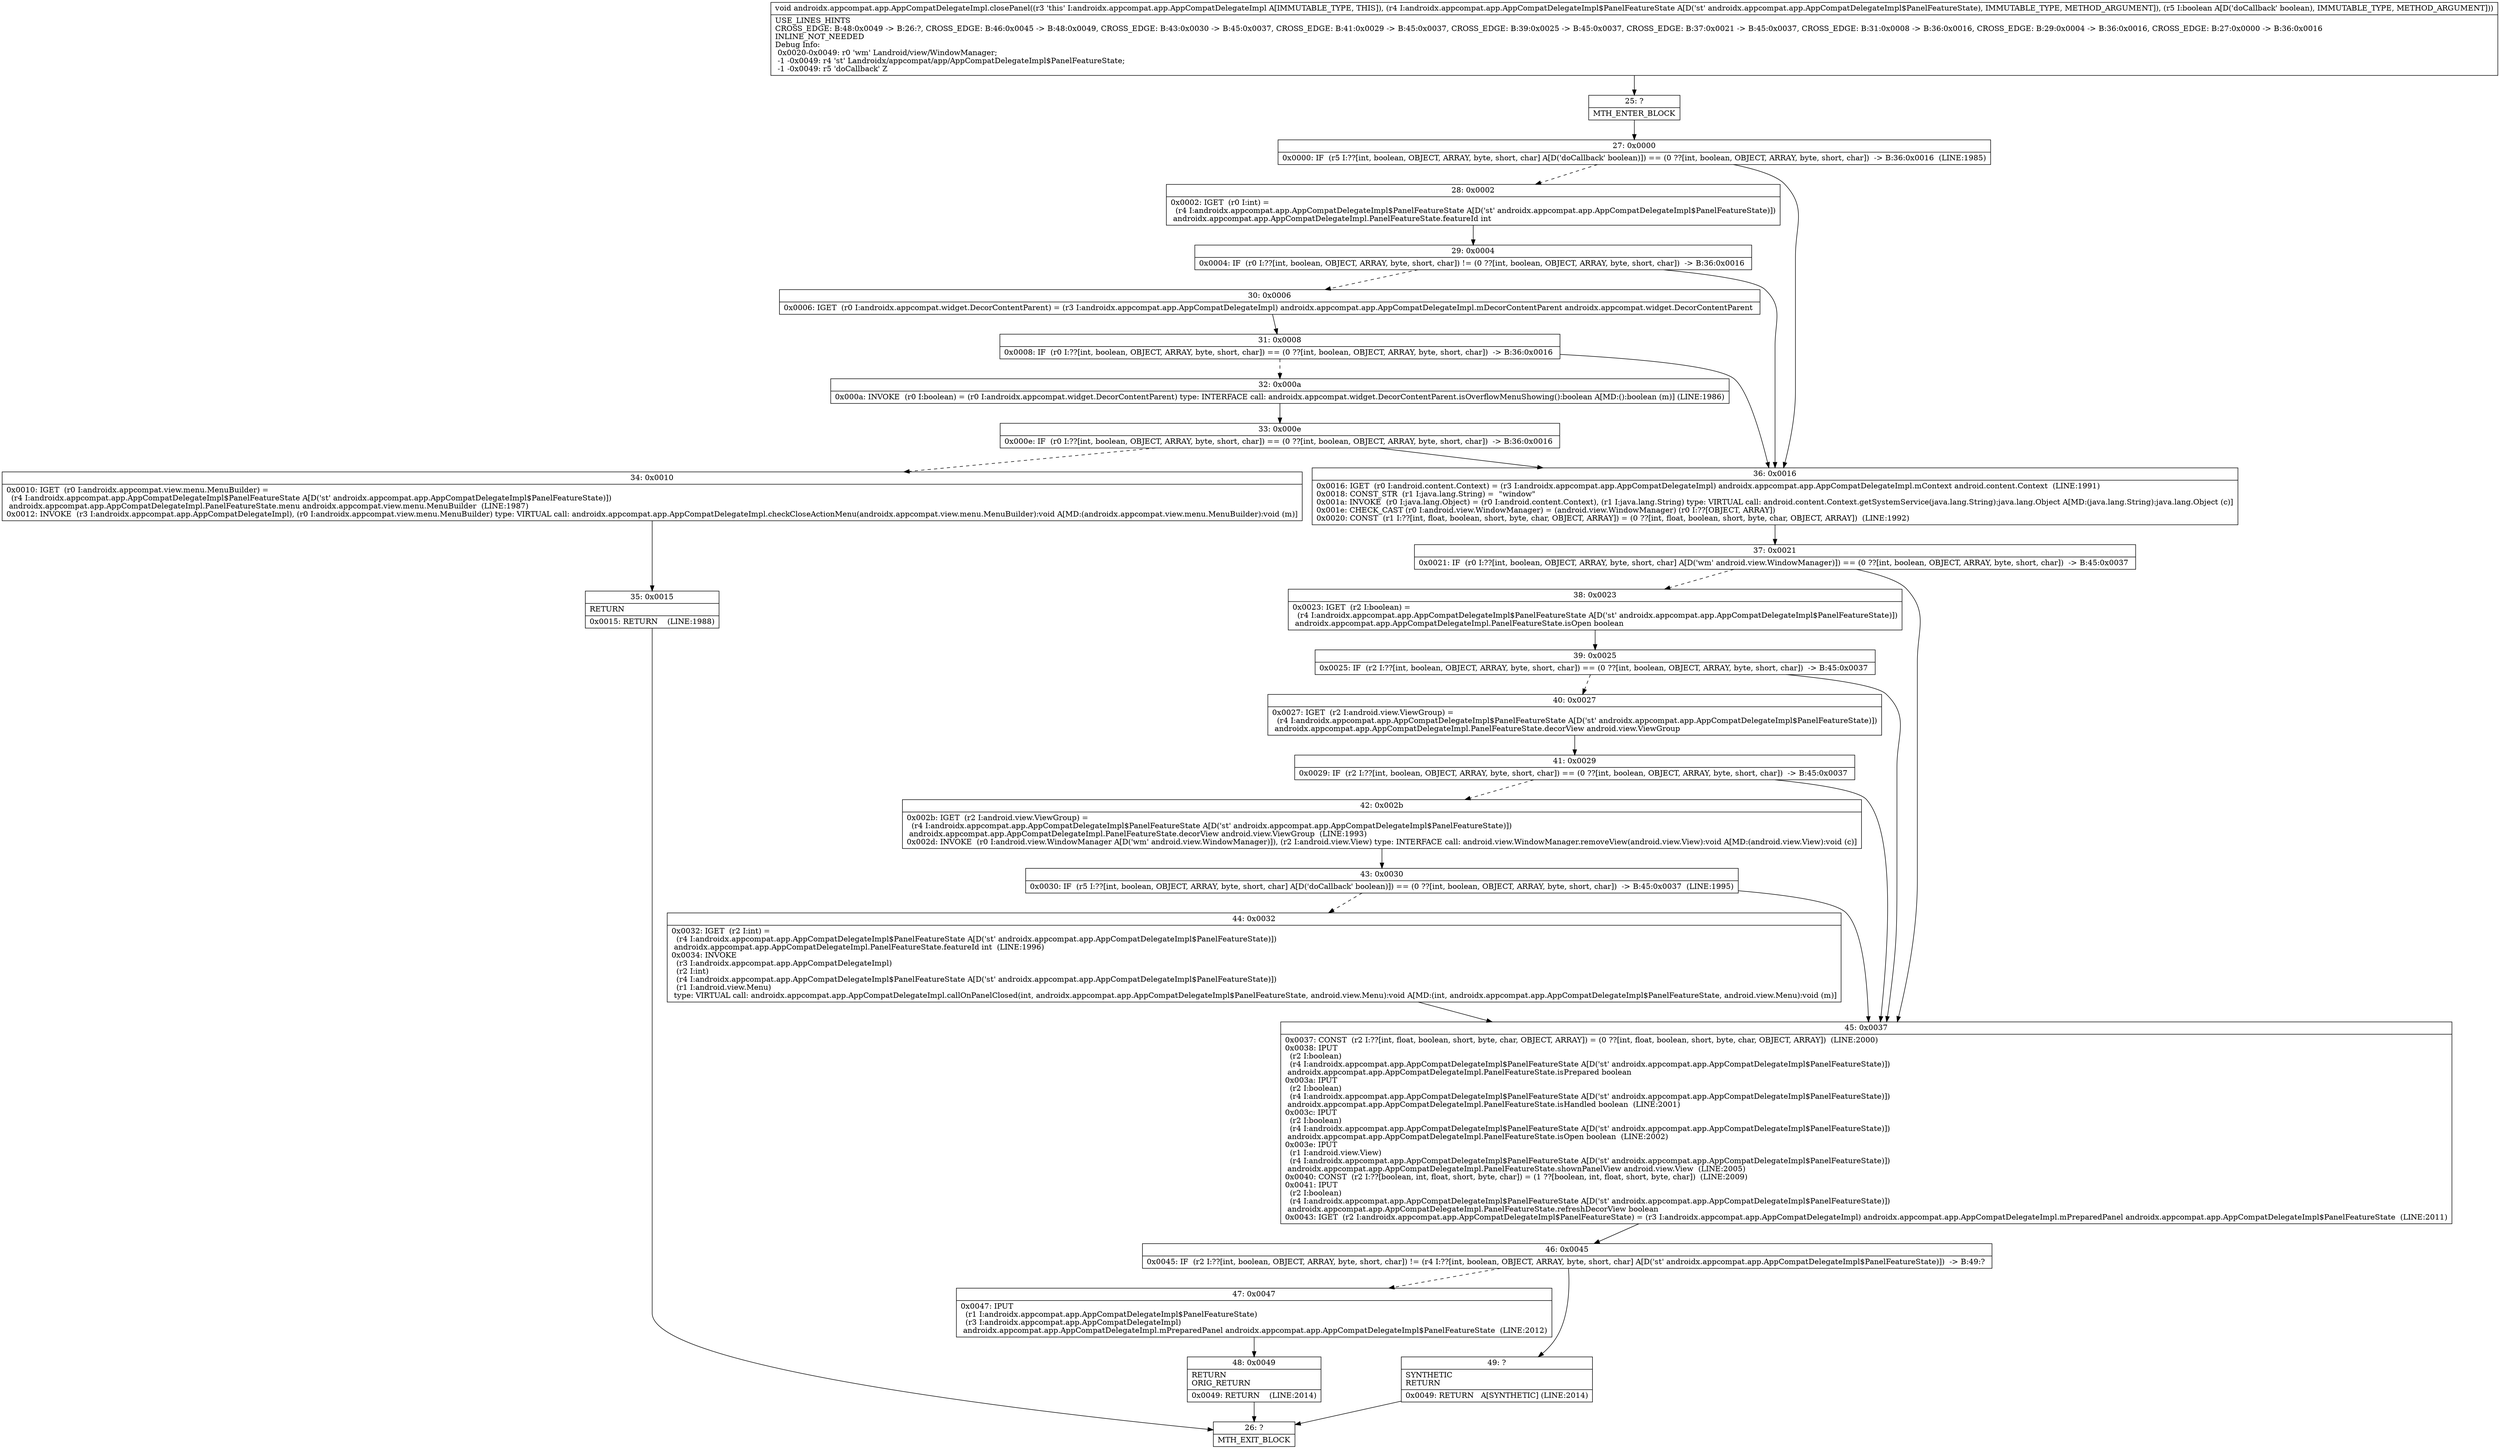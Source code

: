 digraph "CFG forandroidx.appcompat.app.AppCompatDelegateImpl.closePanel(Landroidx\/appcompat\/app\/AppCompatDelegateImpl$PanelFeatureState;Z)V" {
Node_25 [shape=record,label="{25\:\ ?|MTH_ENTER_BLOCK\l}"];
Node_27 [shape=record,label="{27\:\ 0x0000|0x0000: IF  (r5 I:??[int, boolean, OBJECT, ARRAY, byte, short, char] A[D('doCallback' boolean)]) == (0 ??[int, boolean, OBJECT, ARRAY, byte, short, char])  \-\> B:36:0x0016  (LINE:1985)\l}"];
Node_28 [shape=record,label="{28\:\ 0x0002|0x0002: IGET  (r0 I:int) = \l  (r4 I:androidx.appcompat.app.AppCompatDelegateImpl$PanelFeatureState A[D('st' androidx.appcompat.app.AppCompatDelegateImpl$PanelFeatureState)])\l androidx.appcompat.app.AppCompatDelegateImpl.PanelFeatureState.featureId int \l}"];
Node_29 [shape=record,label="{29\:\ 0x0004|0x0004: IF  (r0 I:??[int, boolean, OBJECT, ARRAY, byte, short, char]) != (0 ??[int, boolean, OBJECT, ARRAY, byte, short, char])  \-\> B:36:0x0016 \l}"];
Node_30 [shape=record,label="{30\:\ 0x0006|0x0006: IGET  (r0 I:androidx.appcompat.widget.DecorContentParent) = (r3 I:androidx.appcompat.app.AppCompatDelegateImpl) androidx.appcompat.app.AppCompatDelegateImpl.mDecorContentParent androidx.appcompat.widget.DecorContentParent \l}"];
Node_31 [shape=record,label="{31\:\ 0x0008|0x0008: IF  (r0 I:??[int, boolean, OBJECT, ARRAY, byte, short, char]) == (0 ??[int, boolean, OBJECT, ARRAY, byte, short, char])  \-\> B:36:0x0016 \l}"];
Node_32 [shape=record,label="{32\:\ 0x000a|0x000a: INVOKE  (r0 I:boolean) = (r0 I:androidx.appcompat.widget.DecorContentParent) type: INTERFACE call: androidx.appcompat.widget.DecorContentParent.isOverflowMenuShowing():boolean A[MD:():boolean (m)] (LINE:1986)\l}"];
Node_33 [shape=record,label="{33\:\ 0x000e|0x000e: IF  (r0 I:??[int, boolean, OBJECT, ARRAY, byte, short, char]) == (0 ??[int, boolean, OBJECT, ARRAY, byte, short, char])  \-\> B:36:0x0016 \l}"];
Node_34 [shape=record,label="{34\:\ 0x0010|0x0010: IGET  (r0 I:androidx.appcompat.view.menu.MenuBuilder) = \l  (r4 I:androidx.appcompat.app.AppCompatDelegateImpl$PanelFeatureState A[D('st' androidx.appcompat.app.AppCompatDelegateImpl$PanelFeatureState)])\l androidx.appcompat.app.AppCompatDelegateImpl.PanelFeatureState.menu androidx.appcompat.view.menu.MenuBuilder  (LINE:1987)\l0x0012: INVOKE  (r3 I:androidx.appcompat.app.AppCompatDelegateImpl), (r0 I:androidx.appcompat.view.menu.MenuBuilder) type: VIRTUAL call: androidx.appcompat.app.AppCompatDelegateImpl.checkCloseActionMenu(androidx.appcompat.view.menu.MenuBuilder):void A[MD:(androidx.appcompat.view.menu.MenuBuilder):void (m)]\l}"];
Node_35 [shape=record,label="{35\:\ 0x0015|RETURN\l|0x0015: RETURN    (LINE:1988)\l}"];
Node_26 [shape=record,label="{26\:\ ?|MTH_EXIT_BLOCK\l}"];
Node_36 [shape=record,label="{36\:\ 0x0016|0x0016: IGET  (r0 I:android.content.Context) = (r3 I:androidx.appcompat.app.AppCompatDelegateImpl) androidx.appcompat.app.AppCompatDelegateImpl.mContext android.content.Context  (LINE:1991)\l0x0018: CONST_STR  (r1 I:java.lang.String) =  \"window\" \l0x001a: INVOKE  (r0 I:java.lang.Object) = (r0 I:android.content.Context), (r1 I:java.lang.String) type: VIRTUAL call: android.content.Context.getSystemService(java.lang.String):java.lang.Object A[MD:(java.lang.String):java.lang.Object (c)]\l0x001e: CHECK_CAST (r0 I:android.view.WindowManager) = (android.view.WindowManager) (r0 I:??[OBJECT, ARRAY]) \l0x0020: CONST  (r1 I:??[int, float, boolean, short, byte, char, OBJECT, ARRAY]) = (0 ??[int, float, boolean, short, byte, char, OBJECT, ARRAY])  (LINE:1992)\l}"];
Node_37 [shape=record,label="{37\:\ 0x0021|0x0021: IF  (r0 I:??[int, boolean, OBJECT, ARRAY, byte, short, char] A[D('wm' android.view.WindowManager)]) == (0 ??[int, boolean, OBJECT, ARRAY, byte, short, char])  \-\> B:45:0x0037 \l}"];
Node_38 [shape=record,label="{38\:\ 0x0023|0x0023: IGET  (r2 I:boolean) = \l  (r4 I:androidx.appcompat.app.AppCompatDelegateImpl$PanelFeatureState A[D('st' androidx.appcompat.app.AppCompatDelegateImpl$PanelFeatureState)])\l androidx.appcompat.app.AppCompatDelegateImpl.PanelFeatureState.isOpen boolean \l}"];
Node_39 [shape=record,label="{39\:\ 0x0025|0x0025: IF  (r2 I:??[int, boolean, OBJECT, ARRAY, byte, short, char]) == (0 ??[int, boolean, OBJECT, ARRAY, byte, short, char])  \-\> B:45:0x0037 \l}"];
Node_40 [shape=record,label="{40\:\ 0x0027|0x0027: IGET  (r2 I:android.view.ViewGroup) = \l  (r4 I:androidx.appcompat.app.AppCompatDelegateImpl$PanelFeatureState A[D('st' androidx.appcompat.app.AppCompatDelegateImpl$PanelFeatureState)])\l androidx.appcompat.app.AppCompatDelegateImpl.PanelFeatureState.decorView android.view.ViewGroup \l}"];
Node_41 [shape=record,label="{41\:\ 0x0029|0x0029: IF  (r2 I:??[int, boolean, OBJECT, ARRAY, byte, short, char]) == (0 ??[int, boolean, OBJECT, ARRAY, byte, short, char])  \-\> B:45:0x0037 \l}"];
Node_42 [shape=record,label="{42\:\ 0x002b|0x002b: IGET  (r2 I:android.view.ViewGroup) = \l  (r4 I:androidx.appcompat.app.AppCompatDelegateImpl$PanelFeatureState A[D('st' androidx.appcompat.app.AppCompatDelegateImpl$PanelFeatureState)])\l androidx.appcompat.app.AppCompatDelegateImpl.PanelFeatureState.decorView android.view.ViewGroup  (LINE:1993)\l0x002d: INVOKE  (r0 I:android.view.WindowManager A[D('wm' android.view.WindowManager)]), (r2 I:android.view.View) type: INTERFACE call: android.view.WindowManager.removeView(android.view.View):void A[MD:(android.view.View):void (c)]\l}"];
Node_43 [shape=record,label="{43\:\ 0x0030|0x0030: IF  (r5 I:??[int, boolean, OBJECT, ARRAY, byte, short, char] A[D('doCallback' boolean)]) == (0 ??[int, boolean, OBJECT, ARRAY, byte, short, char])  \-\> B:45:0x0037  (LINE:1995)\l}"];
Node_44 [shape=record,label="{44\:\ 0x0032|0x0032: IGET  (r2 I:int) = \l  (r4 I:androidx.appcompat.app.AppCompatDelegateImpl$PanelFeatureState A[D('st' androidx.appcompat.app.AppCompatDelegateImpl$PanelFeatureState)])\l androidx.appcompat.app.AppCompatDelegateImpl.PanelFeatureState.featureId int  (LINE:1996)\l0x0034: INVOKE  \l  (r3 I:androidx.appcompat.app.AppCompatDelegateImpl)\l  (r2 I:int)\l  (r4 I:androidx.appcompat.app.AppCompatDelegateImpl$PanelFeatureState A[D('st' androidx.appcompat.app.AppCompatDelegateImpl$PanelFeatureState)])\l  (r1 I:android.view.Menu)\l type: VIRTUAL call: androidx.appcompat.app.AppCompatDelegateImpl.callOnPanelClosed(int, androidx.appcompat.app.AppCompatDelegateImpl$PanelFeatureState, android.view.Menu):void A[MD:(int, androidx.appcompat.app.AppCompatDelegateImpl$PanelFeatureState, android.view.Menu):void (m)]\l}"];
Node_45 [shape=record,label="{45\:\ 0x0037|0x0037: CONST  (r2 I:??[int, float, boolean, short, byte, char, OBJECT, ARRAY]) = (0 ??[int, float, boolean, short, byte, char, OBJECT, ARRAY])  (LINE:2000)\l0x0038: IPUT  \l  (r2 I:boolean)\l  (r4 I:androidx.appcompat.app.AppCompatDelegateImpl$PanelFeatureState A[D('st' androidx.appcompat.app.AppCompatDelegateImpl$PanelFeatureState)])\l androidx.appcompat.app.AppCompatDelegateImpl.PanelFeatureState.isPrepared boolean \l0x003a: IPUT  \l  (r2 I:boolean)\l  (r4 I:androidx.appcompat.app.AppCompatDelegateImpl$PanelFeatureState A[D('st' androidx.appcompat.app.AppCompatDelegateImpl$PanelFeatureState)])\l androidx.appcompat.app.AppCompatDelegateImpl.PanelFeatureState.isHandled boolean  (LINE:2001)\l0x003c: IPUT  \l  (r2 I:boolean)\l  (r4 I:androidx.appcompat.app.AppCompatDelegateImpl$PanelFeatureState A[D('st' androidx.appcompat.app.AppCompatDelegateImpl$PanelFeatureState)])\l androidx.appcompat.app.AppCompatDelegateImpl.PanelFeatureState.isOpen boolean  (LINE:2002)\l0x003e: IPUT  \l  (r1 I:android.view.View)\l  (r4 I:androidx.appcompat.app.AppCompatDelegateImpl$PanelFeatureState A[D('st' androidx.appcompat.app.AppCompatDelegateImpl$PanelFeatureState)])\l androidx.appcompat.app.AppCompatDelegateImpl.PanelFeatureState.shownPanelView android.view.View  (LINE:2005)\l0x0040: CONST  (r2 I:??[boolean, int, float, short, byte, char]) = (1 ??[boolean, int, float, short, byte, char])  (LINE:2009)\l0x0041: IPUT  \l  (r2 I:boolean)\l  (r4 I:androidx.appcompat.app.AppCompatDelegateImpl$PanelFeatureState A[D('st' androidx.appcompat.app.AppCompatDelegateImpl$PanelFeatureState)])\l androidx.appcompat.app.AppCompatDelegateImpl.PanelFeatureState.refreshDecorView boolean \l0x0043: IGET  (r2 I:androidx.appcompat.app.AppCompatDelegateImpl$PanelFeatureState) = (r3 I:androidx.appcompat.app.AppCompatDelegateImpl) androidx.appcompat.app.AppCompatDelegateImpl.mPreparedPanel androidx.appcompat.app.AppCompatDelegateImpl$PanelFeatureState  (LINE:2011)\l}"];
Node_46 [shape=record,label="{46\:\ 0x0045|0x0045: IF  (r2 I:??[int, boolean, OBJECT, ARRAY, byte, short, char]) != (r4 I:??[int, boolean, OBJECT, ARRAY, byte, short, char] A[D('st' androidx.appcompat.app.AppCompatDelegateImpl$PanelFeatureState)])  \-\> B:49:? \l}"];
Node_47 [shape=record,label="{47\:\ 0x0047|0x0047: IPUT  \l  (r1 I:androidx.appcompat.app.AppCompatDelegateImpl$PanelFeatureState)\l  (r3 I:androidx.appcompat.app.AppCompatDelegateImpl)\l androidx.appcompat.app.AppCompatDelegateImpl.mPreparedPanel androidx.appcompat.app.AppCompatDelegateImpl$PanelFeatureState  (LINE:2012)\l}"];
Node_48 [shape=record,label="{48\:\ 0x0049|RETURN\lORIG_RETURN\l|0x0049: RETURN    (LINE:2014)\l}"];
Node_49 [shape=record,label="{49\:\ ?|SYNTHETIC\lRETURN\l|0x0049: RETURN   A[SYNTHETIC] (LINE:2014)\l}"];
MethodNode[shape=record,label="{void androidx.appcompat.app.AppCompatDelegateImpl.closePanel((r3 'this' I:androidx.appcompat.app.AppCompatDelegateImpl A[IMMUTABLE_TYPE, THIS]), (r4 I:androidx.appcompat.app.AppCompatDelegateImpl$PanelFeatureState A[D('st' androidx.appcompat.app.AppCompatDelegateImpl$PanelFeatureState), IMMUTABLE_TYPE, METHOD_ARGUMENT]), (r5 I:boolean A[D('doCallback' boolean), IMMUTABLE_TYPE, METHOD_ARGUMENT]))  | USE_LINES_HINTS\lCROSS_EDGE: B:48:0x0049 \-\> B:26:?, CROSS_EDGE: B:46:0x0045 \-\> B:48:0x0049, CROSS_EDGE: B:43:0x0030 \-\> B:45:0x0037, CROSS_EDGE: B:41:0x0029 \-\> B:45:0x0037, CROSS_EDGE: B:39:0x0025 \-\> B:45:0x0037, CROSS_EDGE: B:37:0x0021 \-\> B:45:0x0037, CROSS_EDGE: B:31:0x0008 \-\> B:36:0x0016, CROSS_EDGE: B:29:0x0004 \-\> B:36:0x0016, CROSS_EDGE: B:27:0x0000 \-\> B:36:0x0016\lINLINE_NOT_NEEDED\lDebug Info:\l  0x0020\-0x0049: r0 'wm' Landroid\/view\/WindowManager;\l  \-1 \-0x0049: r4 'st' Landroidx\/appcompat\/app\/AppCompatDelegateImpl$PanelFeatureState;\l  \-1 \-0x0049: r5 'doCallback' Z\l}"];
MethodNode -> Node_25;Node_25 -> Node_27;
Node_27 -> Node_28[style=dashed];
Node_27 -> Node_36;
Node_28 -> Node_29;
Node_29 -> Node_30[style=dashed];
Node_29 -> Node_36;
Node_30 -> Node_31;
Node_31 -> Node_32[style=dashed];
Node_31 -> Node_36;
Node_32 -> Node_33;
Node_33 -> Node_34[style=dashed];
Node_33 -> Node_36;
Node_34 -> Node_35;
Node_35 -> Node_26;
Node_36 -> Node_37;
Node_37 -> Node_38[style=dashed];
Node_37 -> Node_45;
Node_38 -> Node_39;
Node_39 -> Node_40[style=dashed];
Node_39 -> Node_45;
Node_40 -> Node_41;
Node_41 -> Node_42[style=dashed];
Node_41 -> Node_45;
Node_42 -> Node_43;
Node_43 -> Node_44[style=dashed];
Node_43 -> Node_45;
Node_44 -> Node_45;
Node_45 -> Node_46;
Node_46 -> Node_47[style=dashed];
Node_46 -> Node_49;
Node_47 -> Node_48;
Node_48 -> Node_26;
Node_49 -> Node_26;
}

